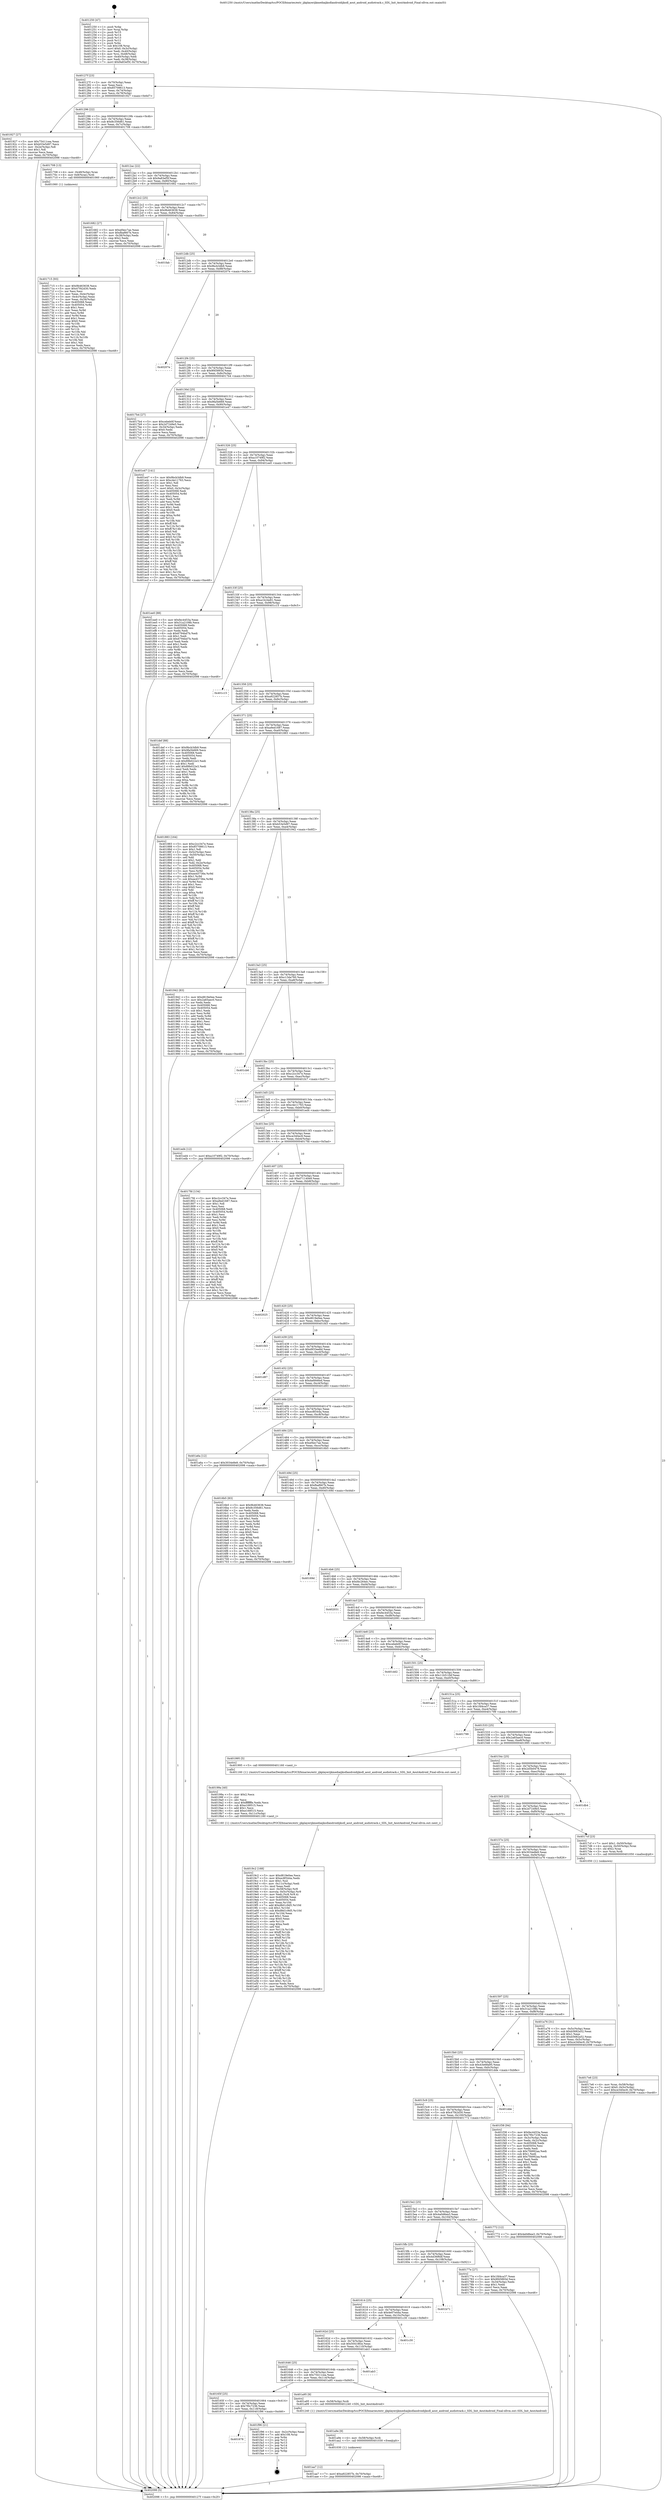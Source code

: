 digraph "0x401250" {
  label = "0x401250 (/mnt/c/Users/mathe/Desktop/tcc/POCII/binaries/extr_ijkplayerijkmediaijksdlandroidijksdl_aout_android_audiotrack.c_SDL_Init_AoutAndroid_Final-ollvm.out::main(0))"
  labelloc = "t"
  node[shape=record]

  Entry [label="",width=0.3,height=0.3,shape=circle,fillcolor=black,style=filled]
  "0x40127f" [label="{
     0x40127f [23]\l
     | [instrs]\l
     &nbsp;&nbsp;0x40127f \<+3\>: mov -0x70(%rbp),%eax\l
     &nbsp;&nbsp;0x401282 \<+2\>: mov %eax,%ecx\l
     &nbsp;&nbsp;0x401284 \<+6\>: sub $0x85708613,%ecx\l
     &nbsp;&nbsp;0x40128a \<+3\>: mov %eax,-0x74(%rbp)\l
     &nbsp;&nbsp;0x40128d \<+3\>: mov %ecx,-0x78(%rbp)\l
     &nbsp;&nbsp;0x401290 \<+6\>: je 0000000000401927 \<main+0x6d7\>\l
  }"]
  "0x401927" [label="{
     0x401927 [27]\l
     | [instrs]\l
     &nbsp;&nbsp;0x401927 \<+5\>: mov $0x75411cea,%eax\l
     &nbsp;&nbsp;0x40192c \<+5\>: mov $0xb53e5d97,%ecx\l
     &nbsp;&nbsp;0x401931 \<+3\>: mov -0x2e(%rbp),%dl\l
     &nbsp;&nbsp;0x401934 \<+3\>: test $0x1,%dl\l
     &nbsp;&nbsp;0x401937 \<+3\>: cmovne %ecx,%eax\l
     &nbsp;&nbsp;0x40193a \<+3\>: mov %eax,-0x70(%rbp)\l
     &nbsp;&nbsp;0x40193d \<+5\>: jmp 0000000000402098 \<main+0xe48\>\l
  }"]
  "0x401296" [label="{
     0x401296 [22]\l
     | [instrs]\l
     &nbsp;&nbsp;0x401296 \<+5\>: jmp 000000000040129b \<main+0x4b\>\l
     &nbsp;&nbsp;0x40129b \<+3\>: mov -0x74(%rbp),%eax\l
     &nbsp;&nbsp;0x40129e \<+5\>: sub $0x8c356d61,%eax\l
     &nbsp;&nbsp;0x4012a3 \<+3\>: mov %eax,-0x7c(%rbp)\l
     &nbsp;&nbsp;0x4012a6 \<+6\>: je 0000000000401708 \<main+0x4b8\>\l
  }"]
  Exit [label="",width=0.3,height=0.3,shape=circle,fillcolor=black,style=filled,peripheries=2]
  "0x401708" [label="{
     0x401708 [13]\l
     | [instrs]\l
     &nbsp;&nbsp;0x401708 \<+4\>: mov -0x48(%rbp),%rax\l
     &nbsp;&nbsp;0x40170c \<+4\>: mov 0x8(%rax),%rdi\l
     &nbsp;&nbsp;0x401710 \<+5\>: call 0000000000401060 \<atoi@plt\>\l
     | [calls]\l
     &nbsp;&nbsp;0x401060 \{1\} (unknown)\l
  }"]
  "0x4012ac" [label="{
     0x4012ac [22]\l
     | [instrs]\l
     &nbsp;&nbsp;0x4012ac \<+5\>: jmp 00000000004012b1 \<main+0x61\>\l
     &nbsp;&nbsp;0x4012b1 \<+3\>: mov -0x74(%rbp),%eax\l
     &nbsp;&nbsp;0x4012b4 \<+5\>: sub $0x9a83ef5f,%eax\l
     &nbsp;&nbsp;0x4012b9 \<+3\>: mov %eax,-0x80(%rbp)\l
     &nbsp;&nbsp;0x4012bc \<+6\>: je 0000000000401682 \<main+0x432\>\l
  }"]
  "0x401678" [label="{
     0x401678\l
  }", style=dashed]
  "0x401682" [label="{
     0x401682 [27]\l
     | [instrs]\l
     &nbsp;&nbsp;0x401682 \<+5\>: mov $0xef4ec7ae,%eax\l
     &nbsp;&nbsp;0x401687 \<+5\>: mov $0xfbaf667b,%ecx\l
     &nbsp;&nbsp;0x40168c \<+3\>: mov -0x38(%rbp),%edx\l
     &nbsp;&nbsp;0x40168f \<+3\>: cmp $0x2,%edx\l
     &nbsp;&nbsp;0x401692 \<+3\>: cmovne %ecx,%eax\l
     &nbsp;&nbsp;0x401695 \<+3\>: mov %eax,-0x70(%rbp)\l
     &nbsp;&nbsp;0x401698 \<+5\>: jmp 0000000000402098 \<main+0xe48\>\l
  }"]
  "0x4012c2" [label="{
     0x4012c2 [25]\l
     | [instrs]\l
     &nbsp;&nbsp;0x4012c2 \<+5\>: jmp 00000000004012c7 \<main+0x77\>\l
     &nbsp;&nbsp;0x4012c7 \<+3\>: mov -0x74(%rbp),%eax\l
     &nbsp;&nbsp;0x4012ca \<+5\>: sub $0x9b463638,%eax\l
     &nbsp;&nbsp;0x4012cf \<+6\>: mov %eax,-0x84(%rbp)\l
     &nbsp;&nbsp;0x4012d5 \<+6\>: je 0000000000401fab \<main+0xd5b\>\l
  }"]
  "0x402098" [label="{
     0x402098 [5]\l
     | [instrs]\l
     &nbsp;&nbsp;0x402098 \<+5\>: jmp 000000000040127f \<main+0x2f\>\l
  }"]
  "0x401250" [label="{
     0x401250 [47]\l
     | [instrs]\l
     &nbsp;&nbsp;0x401250 \<+1\>: push %rbp\l
     &nbsp;&nbsp;0x401251 \<+3\>: mov %rsp,%rbp\l
     &nbsp;&nbsp;0x401254 \<+2\>: push %r15\l
     &nbsp;&nbsp;0x401256 \<+2\>: push %r14\l
     &nbsp;&nbsp;0x401258 \<+2\>: push %r13\l
     &nbsp;&nbsp;0x40125a \<+2\>: push %r12\l
     &nbsp;&nbsp;0x40125c \<+1\>: push %rbx\l
     &nbsp;&nbsp;0x40125d \<+7\>: sub $0x108,%rsp\l
     &nbsp;&nbsp;0x401264 \<+7\>: movl $0x0,-0x3c(%rbp)\l
     &nbsp;&nbsp;0x40126b \<+3\>: mov %edi,-0x40(%rbp)\l
     &nbsp;&nbsp;0x40126e \<+4\>: mov %rsi,-0x48(%rbp)\l
     &nbsp;&nbsp;0x401272 \<+3\>: mov -0x40(%rbp),%edi\l
     &nbsp;&nbsp;0x401275 \<+3\>: mov %edi,-0x38(%rbp)\l
     &nbsp;&nbsp;0x401278 \<+7\>: movl $0x9a83ef5f,-0x70(%rbp)\l
  }"]
  "0x401f96" [label="{
     0x401f96 [21]\l
     | [instrs]\l
     &nbsp;&nbsp;0x401f96 \<+3\>: mov -0x2c(%rbp),%eax\l
     &nbsp;&nbsp;0x401f99 \<+7\>: add $0x108,%rsp\l
     &nbsp;&nbsp;0x401fa0 \<+1\>: pop %rbx\l
     &nbsp;&nbsp;0x401fa1 \<+2\>: pop %r12\l
     &nbsp;&nbsp;0x401fa3 \<+2\>: pop %r13\l
     &nbsp;&nbsp;0x401fa5 \<+2\>: pop %r14\l
     &nbsp;&nbsp;0x401fa7 \<+2\>: pop %r15\l
     &nbsp;&nbsp;0x401fa9 \<+1\>: pop %rbp\l
     &nbsp;&nbsp;0x401faa \<+1\>: ret\l
  }"]
  "0x401fab" [label="{
     0x401fab\l
  }", style=dashed]
  "0x4012db" [label="{
     0x4012db [25]\l
     | [instrs]\l
     &nbsp;&nbsp;0x4012db \<+5\>: jmp 00000000004012e0 \<main+0x90\>\l
     &nbsp;&nbsp;0x4012e0 \<+3\>: mov -0x74(%rbp),%eax\l
     &nbsp;&nbsp;0x4012e3 \<+5\>: sub $0x9bcb3db9,%eax\l
     &nbsp;&nbsp;0x4012e8 \<+6\>: mov %eax,-0x88(%rbp)\l
     &nbsp;&nbsp;0x4012ee \<+6\>: je 000000000040207e \<main+0xe2e\>\l
  }"]
  "0x401aa7" [label="{
     0x401aa7 [12]\l
     | [instrs]\l
     &nbsp;&nbsp;0x401aa7 \<+7\>: movl $0xa922857b,-0x70(%rbp)\l
     &nbsp;&nbsp;0x401aae \<+5\>: jmp 0000000000402098 \<main+0xe48\>\l
  }"]
  "0x40207e" [label="{
     0x40207e\l
  }", style=dashed]
  "0x4012f4" [label="{
     0x4012f4 [25]\l
     | [instrs]\l
     &nbsp;&nbsp;0x4012f4 \<+5\>: jmp 00000000004012f9 \<main+0xa9\>\l
     &nbsp;&nbsp;0x4012f9 \<+3\>: mov -0x74(%rbp),%eax\l
     &nbsp;&nbsp;0x4012fc \<+5\>: sub $0x9f45893d,%eax\l
     &nbsp;&nbsp;0x401301 \<+6\>: mov %eax,-0x8c(%rbp)\l
     &nbsp;&nbsp;0x401307 \<+6\>: je 00000000004017b4 \<main+0x564\>\l
  }"]
  "0x401a9e" [label="{
     0x401a9e [9]\l
     | [instrs]\l
     &nbsp;&nbsp;0x401a9e \<+4\>: mov -0x58(%rbp),%rdi\l
     &nbsp;&nbsp;0x401aa2 \<+5\>: call 0000000000401030 \<free@plt\>\l
     | [calls]\l
     &nbsp;&nbsp;0x401030 \{1\} (unknown)\l
  }"]
  "0x4017b4" [label="{
     0x4017b4 [27]\l
     | [instrs]\l
     &nbsp;&nbsp;0x4017b4 \<+5\>: mov $0xcebeb0f,%eax\l
     &nbsp;&nbsp;0x4017b9 \<+5\>: mov $0x2d7249e5,%ecx\l
     &nbsp;&nbsp;0x4017be \<+3\>: mov -0x34(%rbp),%edx\l
     &nbsp;&nbsp;0x4017c1 \<+3\>: cmp $0x0,%edx\l
     &nbsp;&nbsp;0x4017c4 \<+3\>: cmove %ecx,%eax\l
     &nbsp;&nbsp;0x4017c7 \<+3\>: mov %eax,-0x70(%rbp)\l
     &nbsp;&nbsp;0x4017ca \<+5\>: jmp 0000000000402098 \<main+0xe48\>\l
  }"]
  "0x40130d" [label="{
     0x40130d [25]\l
     | [instrs]\l
     &nbsp;&nbsp;0x40130d \<+5\>: jmp 0000000000401312 \<main+0xc2\>\l
     &nbsp;&nbsp;0x401312 \<+3\>: mov -0x74(%rbp),%eax\l
     &nbsp;&nbsp;0x401315 \<+5\>: sub $0x9fa5b669,%eax\l
     &nbsp;&nbsp;0x40131a \<+6\>: mov %eax,-0x90(%rbp)\l
     &nbsp;&nbsp;0x401320 \<+6\>: je 0000000000401e47 \<main+0xbf7\>\l
  }"]
  "0x40165f" [label="{
     0x40165f [25]\l
     | [instrs]\l
     &nbsp;&nbsp;0x40165f \<+5\>: jmp 0000000000401664 \<main+0x414\>\l
     &nbsp;&nbsp;0x401664 \<+3\>: mov -0x74(%rbp),%eax\l
     &nbsp;&nbsp;0x401667 \<+5\>: sub $0x7f0c7236,%eax\l
     &nbsp;&nbsp;0x40166c \<+6\>: mov %eax,-0x118(%rbp)\l
     &nbsp;&nbsp;0x401672 \<+6\>: je 0000000000401f96 \<main+0xd46\>\l
  }"]
  "0x401e47" [label="{
     0x401e47 [141]\l
     | [instrs]\l
     &nbsp;&nbsp;0x401e47 \<+5\>: mov $0x9bcb3db9,%eax\l
     &nbsp;&nbsp;0x401e4c \<+5\>: mov $0xc4e11763,%ecx\l
     &nbsp;&nbsp;0x401e51 \<+2\>: mov $0x1,%dl\l
     &nbsp;&nbsp;0x401e53 \<+2\>: xor %esi,%esi\l
     &nbsp;&nbsp;0x401e55 \<+7\>: movl $0x0,-0x3c(%rbp)\l
     &nbsp;&nbsp;0x401e5c \<+7\>: mov 0x405068,%edi\l
     &nbsp;&nbsp;0x401e63 \<+8\>: mov 0x405054,%r8d\l
     &nbsp;&nbsp;0x401e6b \<+3\>: sub $0x1,%esi\l
     &nbsp;&nbsp;0x401e6e \<+3\>: mov %edi,%r9d\l
     &nbsp;&nbsp;0x401e71 \<+3\>: add %esi,%r9d\l
     &nbsp;&nbsp;0x401e74 \<+4\>: imul %r9d,%edi\l
     &nbsp;&nbsp;0x401e78 \<+3\>: and $0x1,%edi\l
     &nbsp;&nbsp;0x401e7b \<+3\>: cmp $0x0,%edi\l
     &nbsp;&nbsp;0x401e7e \<+4\>: sete %r10b\l
     &nbsp;&nbsp;0x401e82 \<+4\>: cmp $0xa,%r8d\l
     &nbsp;&nbsp;0x401e86 \<+4\>: setl %r11b\l
     &nbsp;&nbsp;0x401e8a \<+3\>: mov %r10b,%bl\l
     &nbsp;&nbsp;0x401e8d \<+3\>: xor $0xff,%bl\l
     &nbsp;&nbsp;0x401e90 \<+3\>: mov %r11b,%r14b\l
     &nbsp;&nbsp;0x401e93 \<+4\>: xor $0xff,%r14b\l
     &nbsp;&nbsp;0x401e97 \<+3\>: xor $0x0,%dl\l
     &nbsp;&nbsp;0x401e9a \<+3\>: mov %bl,%r15b\l
     &nbsp;&nbsp;0x401e9d \<+4\>: and $0x0,%r15b\l
     &nbsp;&nbsp;0x401ea1 \<+3\>: and %dl,%r10b\l
     &nbsp;&nbsp;0x401ea4 \<+3\>: mov %r14b,%r12b\l
     &nbsp;&nbsp;0x401ea7 \<+4\>: and $0x0,%r12b\l
     &nbsp;&nbsp;0x401eab \<+3\>: and %dl,%r11b\l
     &nbsp;&nbsp;0x401eae \<+3\>: or %r10b,%r15b\l
     &nbsp;&nbsp;0x401eb1 \<+3\>: or %r11b,%r12b\l
     &nbsp;&nbsp;0x401eb4 \<+3\>: xor %r12b,%r15b\l
     &nbsp;&nbsp;0x401eb7 \<+3\>: or %r14b,%bl\l
     &nbsp;&nbsp;0x401eba \<+3\>: xor $0xff,%bl\l
     &nbsp;&nbsp;0x401ebd \<+3\>: or $0x0,%dl\l
     &nbsp;&nbsp;0x401ec0 \<+2\>: and %dl,%bl\l
     &nbsp;&nbsp;0x401ec2 \<+3\>: or %bl,%r15b\l
     &nbsp;&nbsp;0x401ec5 \<+4\>: test $0x1,%r15b\l
     &nbsp;&nbsp;0x401ec9 \<+3\>: cmovne %ecx,%eax\l
     &nbsp;&nbsp;0x401ecc \<+3\>: mov %eax,-0x70(%rbp)\l
     &nbsp;&nbsp;0x401ecf \<+5\>: jmp 0000000000402098 \<main+0xe48\>\l
  }"]
  "0x401326" [label="{
     0x401326 [25]\l
     | [instrs]\l
     &nbsp;&nbsp;0x401326 \<+5\>: jmp 000000000040132b \<main+0xdb\>\l
     &nbsp;&nbsp;0x40132b \<+3\>: mov -0x74(%rbp),%eax\l
     &nbsp;&nbsp;0x40132e \<+5\>: sub $0xa10749f2,%eax\l
     &nbsp;&nbsp;0x401333 \<+6\>: mov %eax,-0x94(%rbp)\l
     &nbsp;&nbsp;0x401339 \<+6\>: je 0000000000401ee0 \<main+0xc90\>\l
  }"]
  "0x401a95" [label="{
     0x401a95 [9]\l
     | [instrs]\l
     &nbsp;&nbsp;0x401a95 \<+4\>: mov -0x58(%rbp),%rdi\l
     &nbsp;&nbsp;0x401a99 \<+5\>: call 0000000000401240 \<SDL_Init_AoutAndroid\>\l
     | [calls]\l
     &nbsp;&nbsp;0x401240 \{1\} (/mnt/c/Users/mathe/Desktop/tcc/POCII/binaries/extr_ijkplayerijkmediaijksdlandroidijksdl_aout_android_audiotrack.c_SDL_Init_AoutAndroid_Final-ollvm.out::SDL_Init_AoutAndroid)\l
  }"]
  "0x401ee0" [label="{
     0x401ee0 [88]\l
     | [instrs]\l
     &nbsp;&nbsp;0x401ee0 \<+5\>: mov $0xfec4453a,%eax\l
     &nbsp;&nbsp;0x401ee5 \<+5\>: mov $0x31a2108b,%ecx\l
     &nbsp;&nbsp;0x401eea \<+7\>: mov 0x405068,%edx\l
     &nbsp;&nbsp;0x401ef1 \<+7\>: mov 0x405054,%esi\l
     &nbsp;&nbsp;0x401ef8 \<+2\>: mov %edx,%edi\l
     &nbsp;&nbsp;0x401efa \<+6\>: sub $0x6794bd7b,%edi\l
     &nbsp;&nbsp;0x401f00 \<+3\>: sub $0x1,%edi\l
     &nbsp;&nbsp;0x401f03 \<+6\>: add $0x6794bd7b,%edi\l
     &nbsp;&nbsp;0x401f09 \<+3\>: imul %edi,%edx\l
     &nbsp;&nbsp;0x401f0c \<+3\>: and $0x1,%edx\l
     &nbsp;&nbsp;0x401f0f \<+3\>: cmp $0x0,%edx\l
     &nbsp;&nbsp;0x401f12 \<+4\>: sete %r8b\l
     &nbsp;&nbsp;0x401f16 \<+3\>: cmp $0xa,%esi\l
     &nbsp;&nbsp;0x401f19 \<+4\>: setl %r9b\l
     &nbsp;&nbsp;0x401f1d \<+3\>: mov %r8b,%r10b\l
     &nbsp;&nbsp;0x401f20 \<+3\>: and %r9b,%r10b\l
     &nbsp;&nbsp;0x401f23 \<+3\>: xor %r9b,%r8b\l
     &nbsp;&nbsp;0x401f26 \<+3\>: or %r8b,%r10b\l
     &nbsp;&nbsp;0x401f29 \<+4\>: test $0x1,%r10b\l
     &nbsp;&nbsp;0x401f2d \<+3\>: cmovne %ecx,%eax\l
     &nbsp;&nbsp;0x401f30 \<+3\>: mov %eax,-0x70(%rbp)\l
     &nbsp;&nbsp;0x401f33 \<+5\>: jmp 0000000000402098 \<main+0xe48\>\l
  }"]
  "0x40133f" [label="{
     0x40133f [25]\l
     | [instrs]\l
     &nbsp;&nbsp;0x40133f \<+5\>: jmp 0000000000401344 \<main+0xf4\>\l
     &nbsp;&nbsp;0x401344 \<+3\>: mov -0x74(%rbp),%eax\l
     &nbsp;&nbsp;0x401347 \<+5\>: sub $0xa1b24e81,%eax\l
     &nbsp;&nbsp;0x40134c \<+6\>: mov %eax,-0x98(%rbp)\l
     &nbsp;&nbsp;0x401352 \<+6\>: je 0000000000401c15 \<main+0x9c5\>\l
  }"]
  "0x401646" [label="{
     0x401646 [25]\l
     | [instrs]\l
     &nbsp;&nbsp;0x401646 \<+5\>: jmp 000000000040164b \<main+0x3fb\>\l
     &nbsp;&nbsp;0x40164b \<+3\>: mov -0x74(%rbp),%eax\l
     &nbsp;&nbsp;0x40164e \<+5\>: sub $0x75411cea,%eax\l
     &nbsp;&nbsp;0x401653 \<+6\>: mov %eax,-0x114(%rbp)\l
     &nbsp;&nbsp;0x401659 \<+6\>: je 0000000000401a95 \<main+0x845\>\l
  }"]
  "0x401c15" [label="{
     0x401c15\l
  }", style=dashed]
  "0x401358" [label="{
     0x401358 [25]\l
     | [instrs]\l
     &nbsp;&nbsp;0x401358 \<+5\>: jmp 000000000040135d \<main+0x10d\>\l
     &nbsp;&nbsp;0x40135d \<+3\>: mov -0x74(%rbp),%eax\l
     &nbsp;&nbsp;0x401360 \<+5\>: sub $0xa922857b,%eax\l
     &nbsp;&nbsp;0x401365 \<+6\>: mov %eax,-0x9c(%rbp)\l
     &nbsp;&nbsp;0x40136b \<+6\>: je 0000000000401def \<main+0xb9f\>\l
  }"]
  "0x401ab3" [label="{
     0x401ab3\l
  }", style=dashed]
  "0x401def" [label="{
     0x401def [88]\l
     | [instrs]\l
     &nbsp;&nbsp;0x401def \<+5\>: mov $0x9bcb3db9,%eax\l
     &nbsp;&nbsp;0x401df4 \<+5\>: mov $0x9fa5b669,%ecx\l
     &nbsp;&nbsp;0x401df9 \<+7\>: mov 0x405068,%edx\l
     &nbsp;&nbsp;0x401e00 \<+7\>: mov 0x405054,%esi\l
     &nbsp;&nbsp;0x401e07 \<+2\>: mov %edx,%edi\l
     &nbsp;&nbsp;0x401e09 \<+6\>: sub $0x89b022e3,%edi\l
     &nbsp;&nbsp;0x401e0f \<+3\>: sub $0x1,%edi\l
     &nbsp;&nbsp;0x401e12 \<+6\>: add $0x89b022e3,%edi\l
     &nbsp;&nbsp;0x401e18 \<+3\>: imul %edi,%edx\l
     &nbsp;&nbsp;0x401e1b \<+3\>: and $0x1,%edx\l
     &nbsp;&nbsp;0x401e1e \<+3\>: cmp $0x0,%edx\l
     &nbsp;&nbsp;0x401e21 \<+4\>: sete %r8b\l
     &nbsp;&nbsp;0x401e25 \<+3\>: cmp $0xa,%esi\l
     &nbsp;&nbsp;0x401e28 \<+4\>: setl %r9b\l
     &nbsp;&nbsp;0x401e2c \<+3\>: mov %r8b,%r10b\l
     &nbsp;&nbsp;0x401e2f \<+3\>: and %r9b,%r10b\l
     &nbsp;&nbsp;0x401e32 \<+3\>: xor %r9b,%r8b\l
     &nbsp;&nbsp;0x401e35 \<+3\>: or %r8b,%r10b\l
     &nbsp;&nbsp;0x401e38 \<+4\>: test $0x1,%r10b\l
     &nbsp;&nbsp;0x401e3c \<+3\>: cmovne %ecx,%eax\l
     &nbsp;&nbsp;0x401e3f \<+3\>: mov %eax,-0x70(%rbp)\l
     &nbsp;&nbsp;0x401e42 \<+5\>: jmp 0000000000402098 \<main+0xe48\>\l
  }"]
  "0x401371" [label="{
     0x401371 [25]\l
     | [instrs]\l
     &nbsp;&nbsp;0x401371 \<+5\>: jmp 0000000000401376 \<main+0x126\>\l
     &nbsp;&nbsp;0x401376 \<+3\>: mov -0x74(%rbp),%eax\l
     &nbsp;&nbsp;0x401379 \<+5\>: sub $0xa9ed1687,%eax\l
     &nbsp;&nbsp;0x40137e \<+6\>: mov %eax,-0xa0(%rbp)\l
     &nbsp;&nbsp;0x401384 \<+6\>: je 0000000000401883 \<main+0x633\>\l
  }"]
  "0x40162d" [label="{
     0x40162d [25]\l
     | [instrs]\l
     &nbsp;&nbsp;0x40162d \<+5\>: jmp 0000000000401632 \<main+0x3e2\>\l
     &nbsp;&nbsp;0x401632 \<+3\>: mov -0x74(%rbp),%eax\l
     &nbsp;&nbsp;0x401635 \<+5\>: sub $0x50418fce,%eax\l
     &nbsp;&nbsp;0x40163a \<+6\>: mov %eax,-0x110(%rbp)\l
     &nbsp;&nbsp;0x401640 \<+6\>: je 0000000000401ab3 \<main+0x863\>\l
  }"]
  "0x401883" [label="{
     0x401883 [164]\l
     | [instrs]\l
     &nbsp;&nbsp;0x401883 \<+5\>: mov $0xc2cc347e,%eax\l
     &nbsp;&nbsp;0x401888 \<+5\>: mov $0x85708613,%ecx\l
     &nbsp;&nbsp;0x40188d \<+2\>: mov $0x1,%dl\l
     &nbsp;&nbsp;0x40188f \<+3\>: mov -0x5c(%rbp),%esi\l
     &nbsp;&nbsp;0x401892 \<+3\>: cmp -0x50(%rbp),%esi\l
     &nbsp;&nbsp;0x401895 \<+4\>: setl %dil\l
     &nbsp;&nbsp;0x401899 \<+4\>: and $0x1,%dil\l
     &nbsp;&nbsp;0x40189d \<+4\>: mov %dil,-0x2e(%rbp)\l
     &nbsp;&nbsp;0x4018a1 \<+7\>: mov 0x405068,%esi\l
     &nbsp;&nbsp;0x4018a8 \<+8\>: mov 0x405054,%r8d\l
     &nbsp;&nbsp;0x4018b0 \<+3\>: mov %esi,%r9d\l
     &nbsp;&nbsp;0x4018b3 \<+7\>: add $0xee45736e,%r9d\l
     &nbsp;&nbsp;0x4018ba \<+4\>: sub $0x1,%r9d\l
     &nbsp;&nbsp;0x4018be \<+7\>: sub $0xee45736e,%r9d\l
     &nbsp;&nbsp;0x4018c5 \<+4\>: imul %r9d,%esi\l
     &nbsp;&nbsp;0x4018c9 \<+3\>: and $0x1,%esi\l
     &nbsp;&nbsp;0x4018cc \<+3\>: cmp $0x0,%esi\l
     &nbsp;&nbsp;0x4018cf \<+4\>: sete %dil\l
     &nbsp;&nbsp;0x4018d3 \<+4\>: cmp $0xa,%r8d\l
     &nbsp;&nbsp;0x4018d7 \<+4\>: setl %r10b\l
     &nbsp;&nbsp;0x4018db \<+3\>: mov %dil,%r11b\l
     &nbsp;&nbsp;0x4018de \<+4\>: xor $0xff,%r11b\l
     &nbsp;&nbsp;0x4018e2 \<+3\>: mov %r10b,%bl\l
     &nbsp;&nbsp;0x4018e5 \<+3\>: xor $0xff,%bl\l
     &nbsp;&nbsp;0x4018e8 \<+3\>: xor $0x1,%dl\l
     &nbsp;&nbsp;0x4018eb \<+3\>: mov %r11b,%r14b\l
     &nbsp;&nbsp;0x4018ee \<+4\>: and $0xff,%r14b\l
     &nbsp;&nbsp;0x4018f2 \<+3\>: and %dl,%dil\l
     &nbsp;&nbsp;0x4018f5 \<+3\>: mov %bl,%r15b\l
     &nbsp;&nbsp;0x4018f8 \<+4\>: and $0xff,%r15b\l
     &nbsp;&nbsp;0x4018fc \<+3\>: and %dl,%r10b\l
     &nbsp;&nbsp;0x4018ff \<+3\>: or %dil,%r14b\l
     &nbsp;&nbsp;0x401902 \<+3\>: or %r10b,%r15b\l
     &nbsp;&nbsp;0x401905 \<+3\>: xor %r15b,%r14b\l
     &nbsp;&nbsp;0x401908 \<+3\>: or %bl,%r11b\l
     &nbsp;&nbsp;0x40190b \<+4\>: xor $0xff,%r11b\l
     &nbsp;&nbsp;0x40190f \<+3\>: or $0x1,%dl\l
     &nbsp;&nbsp;0x401912 \<+3\>: and %dl,%r11b\l
     &nbsp;&nbsp;0x401915 \<+3\>: or %r11b,%r14b\l
     &nbsp;&nbsp;0x401918 \<+4\>: test $0x1,%r14b\l
     &nbsp;&nbsp;0x40191c \<+3\>: cmovne %ecx,%eax\l
     &nbsp;&nbsp;0x40191f \<+3\>: mov %eax,-0x70(%rbp)\l
     &nbsp;&nbsp;0x401922 \<+5\>: jmp 0000000000402098 \<main+0xe48\>\l
  }"]
  "0x40138a" [label="{
     0x40138a [25]\l
     | [instrs]\l
     &nbsp;&nbsp;0x40138a \<+5\>: jmp 000000000040138f \<main+0x13f\>\l
     &nbsp;&nbsp;0x40138f \<+3\>: mov -0x74(%rbp),%eax\l
     &nbsp;&nbsp;0x401392 \<+5\>: sub $0xb53e5d97,%eax\l
     &nbsp;&nbsp;0x401397 \<+6\>: mov %eax,-0xa4(%rbp)\l
     &nbsp;&nbsp;0x40139d \<+6\>: je 0000000000401942 \<main+0x6f2\>\l
  }"]
  "0x401c30" [label="{
     0x401c30\l
  }", style=dashed]
  "0x401942" [label="{
     0x401942 [83]\l
     | [instrs]\l
     &nbsp;&nbsp;0x401942 \<+5\>: mov $0xd819e0ee,%eax\l
     &nbsp;&nbsp;0x401947 \<+5\>: mov $0x2a65aec0,%ecx\l
     &nbsp;&nbsp;0x40194c \<+2\>: xor %edx,%edx\l
     &nbsp;&nbsp;0x40194e \<+7\>: mov 0x405068,%esi\l
     &nbsp;&nbsp;0x401955 \<+7\>: mov 0x405054,%edi\l
     &nbsp;&nbsp;0x40195c \<+3\>: sub $0x1,%edx\l
     &nbsp;&nbsp;0x40195f \<+3\>: mov %esi,%r8d\l
     &nbsp;&nbsp;0x401962 \<+3\>: add %edx,%r8d\l
     &nbsp;&nbsp;0x401965 \<+4\>: imul %r8d,%esi\l
     &nbsp;&nbsp;0x401969 \<+3\>: and $0x1,%esi\l
     &nbsp;&nbsp;0x40196c \<+3\>: cmp $0x0,%esi\l
     &nbsp;&nbsp;0x40196f \<+4\>: sete %r9b\l
     &nbsp;&nbsp;0x401973 \<+3\>: cmp $0xa,%edi\l
     &nbsp;&nbsp;0x401976 \<+4\>: setl %r10b\l
     &nbsp;&nbsp;0x40197a \<+3\>: mov %r9b,%r11b\l
     &nbsp;&nbsp;0x40197d \<+3\>: and %r10b,%r11b\l
     &nbsp;&nbsp;0x401980 \<+3\>: xor %r10b,%r9b\l
     &nbsp;&nbsp;0x401983 \<+3\>: or %r9b,%r11b\l
     &nbsp;&nbsp;0x401986 \<+4\>: test $0x1,%r11b\l
     &nbsp;&nbsp;0x40198a \<+3\>: cmovne %ecx,%eax\l
     &nbsp;&nbsp;0x40198d \<+3\>: mov %eax,-0x70(%rbp)\l
     &nbsp;&nbsp;0x401990 \<+5\>: jmp 0000000000402098 \<main+0xe48\>\l
  }"]
  "0x4013a3" [label="{
     0x4013a3 [25]\l
     | [instrs]\l
     &nbsp;&nbsp;0x4013a3 \<+5\>: jmp 00000000004013a8 \<main+0x158\>\l
     &nbsp;&nbsp;0x4013a8 \<+3\>: mov -0x74(%rbp),%eax\l
     &nbsp;&nbsp;0x4013ab \<+5\>: sub $0xc13da760,%eax\l
     &nbsp;&nbsp;0x4013b0 \<+6\>: mov %eax,-0xa8(%rbp)\l
     &nbsp;&nbsp;0x4013b6 \<+6\>: je 0000000000401cb6 \<main+0xa66\>\l
  }"]
  "0x401614" [label="{
     0x401614 [25]\l
     | [instrs]\l
     &nbsp;&nbsp;0x401614 \<+5\>: jmp 0000000000401619 \<main+0x3c9\>\l
     &nbsp;&nbsp;0x401619 \<+3\>: mov -0x74(%rbp),%eax\l
     &nbsp;&nbsp;0x40161c \<+5\>: sub $0x4e07e44a,%eax\l
     &nbsp;&nbsp;0x401621 \<+6\>: mov %eax,-0x10c(%rbp)\l
     &nbsp;&nbsp;0x401627 \<+6\>: je 0000000000401c30 \<main+0x9e0\>\l
  }"]
  "0x401cb6" [label="{
     0x401cb6\l
  }", style=dashed]
  "0x4013bc" [label="{
     0x4013bc [25]\l
     | [instrs]\l
     &nbsp;&nbsp;0x4013bc \<+5\>: jmp 00000000004013c1 \<main+0x171\>\l
     &nbsp;&nbsp;0x4013c1 \<+3\>: mov -0x74(%rbp),%eax\l
     &nbsp;&nbsp;0x4013c4 \<+5\>: sub $0xc2cc347e,%eax\l
     &nbsp;&nbsp;0x4013c9 \<+6\>: mov %eax,-0xac(%rbp)\l
     &nbsp;&nbsp;0x4013cf \<+6\>: je 0000000000401fc7 \<main+0xd77\>\l
  }"]
  "0x401b71" [label="{
     0x401b71\l
  }", style=dashed]
  "0x401fc7" [label="{
     0x401fc7\l
  }", style=dashed]
  "0x4013d5" [label="{
     0x4013d5 [25]\l
     | [instrs]\l
     &nbsp;&nbsp;0x4013d5 \<+5\>: jmp 00000000004013da \<main+0x18a\>\l
     &nbsp;&nbsp;0x4013da \<+3\>: mov -0x74(%rbp),%eax\l
     &nbsp;&nbsp;0x4013dd \<+5\>: sub $0xc4e11763,%eax\l
     &nbsp;&nbsp;0x4013e2 \<+6\>: mov %eax,-0xb0(%rbp)\l
     &nbsp;&nbsp;0x4013e8 \<+6\>: je 0000000000401ed4 \<main+0xc84\>\l
  }"]
  "0x4019c2" [label="{
     0x4019c2 [168]\l
     | [instrs]\l
     &nbsp;&nbsp;0x4019c2 \<+5\>: mov $0xd819e0ee,%ecx\l
     &nbsp;&nbsp;0x4019c7 \<+5\>: mov $0xec8f344a,%edx\l
     &nbsp;&nbsp;0x4019cc \<+3\>: mov $0x1,%sil\l
     &nbsp;&nbsp;0x4019cf \<+6\>: mov -0x11c(%rbp),%edi\l
     &nbsp;&nbsp;0x4019d5 \<+3\>: imul %eax,%edi\l
     &nbsp;&nbsp;0x4019d8 \<+4\>: mov -0x58(%rbp),%r8\l
     &nbsp;&nbsp;0x4019dc \<+4\>: movslq -0x5c(%rbp),%r9\l
     &nbsp;&nbsp;0x4019e0 \<+4\>: mov %edi,(%r8,%r9,4)\l
     &nbsp;&nbsp;0x4019e4 \<+7\>: mov 0x405068,%eax\l
     &nbsp;&nbsp;0x4019eb \<+7\>: mov 0x405054,%edi\l
     &nbsp;&nbsp;0x4019f2 \<+3\>: mov %eax,%r10d\l
     &nbsp;&nbsp;0x4019f5 \<+7\>: add $0xd8d1c9d5,%r10d\l
     &nbsp;&nbsp;0x4019fc \<+4\>: sub $0x1,%r10d\l
     &nbsp;&nbsp;0x401a00 \<+7\>: sub $0xd8d1c9d5,%r10d\l
     &nbsp;&nbsp;0x401a07 \<+4\>: imul %r10d,%eax\l
     &nbsp;&nbsp;0x401a0b \<+3\>: and $0x1,%eax\l
     &nbsp;&nbsp;0x401a0e \<+3\>: cmp $0x0,%eax\l
     &nbsp;&nbsp;0x401a11 \<+4\>: sete %r11b\l
     &nbsp;&nbsp;0x401a15 \<+3\>: cmp $0xa,%edi\l
     &nbsp;&nbsp;0x401a18 \<+3\>: setl %bl\l
     &nbsp;&nbsp;0x401a1b \<+3\>: mov %r11b,%r14b\l
     &nbsp;&nbsp;0x401a1e \<+4\>: xor $0xff,%r14b\l
     &nbsp;&nbsp;0x401a22 \<+3\>: mov %bl,%r15b\l
     &nbsp;&nbsp;0x401a25 \<+4\>: xor $0xff,%r15b\l
     &nbsp;&nbsp;0x401a29 \<+4\>: xor $0x1,%sil\l
     &nbsp;&nbsp;0x401a2d \<+3\>: mov %r14b,%r12b\l
     &nbsp;&nbsp;0x401a30 \<+4\>: and $0xff,%r12b\l
     &nbsp;&nbsp;0x401a34 \<+3\>: and %sil,%r11b\l
     &nbsp;&nbsp;0x401a37 \<+3\>: mov %r15b,%r13b\l
     &nbsp;&nbsp;0x401a3a \<+4\>: and $0xff,%r13b\l
     &nbsp;&nbsp;0x401a3e \<+3\>: and %sil,%bl\l
     &nbsp;&nbsp;0x401a41 \<+3\>: or %r11b,%r12b\l
     &nbsp;&nbsp;0x401a44 \<+3\>: or %bl,%r13b\l
     &nbsp;&nbsp;0x401a47 \<+3\>: xor %r13b,%r12b\l
     &nbsp;&nbsp;0x401a4a \<+3\>: or %r15b,%r14b\l
     &nbsp;&nbsp;0x401a4d \<+4\>: xor $0xff,%r14b\l
     &nbsp;&nbsp;0x401a51 \<+4\>: or $0x1,%sil\l
     &nbsp;&nbsp;0x401a55 \<+3\>: and %sil,%r14b\l
     &nbsp;&nbsp;0x401a58 \<+3\>: or %r14b,%r12b\l
     &nbsp;&nbsp;0x401a5b \<+4\>: test $0x1,%r12b\l
     &nbsp;&nbsp;0x401a5f \<+3\>: cmovne %edx,%ecx\l
     &nbsp;&nbsp;0x401a62 \<+3\>: mov %ecx,-0x70(%rbp)\l
     &nbsp;&nbsp;0x401a65 \<+5\>: jmp 0000000000402098 \<main+0xe48\>\l
  }"]
  "0x401ed4" [label="{
     0x401ed4 [12]\l
     | [instrs]\l
     &nbsp;&nbsp;0x401ed4 \<+7\>: movl $0xa10749f2,-0x70(%rbp)\l
     &nbsp;&nbsp;0x401edb \<+5\>: jmp 0000000000402098 \<main+0xe48\>\l
  }"]
  "0x4013ee" [label="{
     0x4013ee [25]\l
     | [instrs]\l
     &nbsp;&nbsp;0x4013ee \<+5\>: jmp 00000000004013f3 \<main+0x1a3\>\l
     &nbsp;&nbsp;0x4013f3 \<+3\>: mov -0x74(%rbp),%eax\l
     &nbsp;&nbsp;0x4013f6 \<+5\>: sub $0xce340ec9,%eax\l
     &nbsp;&nbsp;0x4013fb \<+6\>: mov %eax,-0xb4(%rbp)\l
     &nbsp;&nbsp;0x401401 \<+6\>: je 00000000004017fd \<main+0x5ad\>\l
  }"]
  "0x40199a" [label="{
     0x40199a [40]\l
     | [instrs]\l
     &nbsp;&nbsp;0x40199a \<+5\>: mov $0x2,%ecx\l
     &nbsp;&nbsp;0x40199f \<+1\>: cltd\l
     &nbsp;&nbsp;0x4019a0 \<+2\>: idiv %ecx\l
     &nbsp;&nbsp;0x4019a2 \<+6\>: imul $0xfffffffe,%edx,%ecx\l
     &nbsp;&nbsp;0x4019a8 \<+6\>: sub $0xe168515,%ecx\l
     &nbsp;&nbsp;0x4019ae \<+3\>: add $0x1,%ecx\l
     &nbsp;&nbsp;0x4019b1 \<+6\>: add $0xe168515,%ecx\l
     &nbsp;&nbsp;0x4019b7 \<+6\>: mov %ecx,-0x11c(%rbp)\l
     &nbsp;&nbsp;0x4019bd \<+5\>: call 0000000000401160 \<next_i\>\l
     | [calls]\l
     &nbsp;&nbsp;0x401160 \{1\} (/mnt/c/Users/mathe/Desktop/tcc/POCII/binaries/extr_ijkplayerijkmediaijksdlandroidijksdl_aout_android_audiotrack.c_SDL_Init_AoutAndroid_Final-ollvm.out::next_i)\l
  }"]
  "0x4017fd" [label="{
     0x4017fd [134]\l
     | [instrs]\l
     &nbsp;&nbsp;0x4017fd \<+5\>: mov $0xc2cc347e,%eax\l
     &nbsp;&nbsp;0x401802 \<+5\>: mov $0xa9ed1687,%ecx\l
     &nbsp;&nbsp;0x401807 \<+2\>: mov $0x1,%dl\l
     &nbsp;&nbsp;0x401809 \<+2\>: xor %esi,%esi\l
     &nbsp;&nbsp;0x40180b \<+7\>: mov 0x405068,%edi\l
     &nbsp;&nbsp;0x401812 \<+8\>: mov 0x405054,%r8d\l
     &nbsp;&nbsp;0x40181a \<+3\>: sub $0x1,%esi\l
     &nbsp;&nbsp;0x40181d \<+3\>: mov %edi,%r9d\l
     &nbsp;&nbsp;0x401820 \<+3\>: add %esi,%r9d\l
     &nbsp;&nbsp;0x401823 \<+4\>: imul %r9d,%edi\l
     &nbsp;&nbsp;0x401827 \<+3\>: and $0x1,%edi\l
     &nbsp;&nbsp;0x40182a \<+3\>: cmp $0x0,%edi\l
     &nbsp;&nbsp;0x40182d \<+4\>: sete %r10b\l
     &nbsp;&nbsp;0x401831 \<+4\>: cmp $0xa,%r8d\l
     &nbsp;&nbsp;0x401835 \<+4\>: setl %r11b\l
     &nbsp;&nbsp;0x401839 \<+3\>: mov %r10b,%bl\l
     &nbsp;&nbsp;0x40183c \<+3\>: xor $0xff,%bl\l
     &nbsp;&nbsp;0x40183f \<+3\>: mov %r11b,%r14b\l
     &nbsp;&nbsp;0x401842 \<+4\>: xor $0xff,%r14b\l
     &nbsp;&nbsp;0x401846 \<+3\>: xor $0x0,%dl\l
     &nbsp;&nbsp;0x401849 \<+3\>: mov %bl,%r15b\l
     &nbsp;&nbsp;0x40184c \<+4\>: and $0x0,%r15b\l
     &nbsp;&nbsp;0x401850 \<+3\>: and %dl,%r10b\l
     &nbsp;&nbsp;0x401853 \<+3\>: mov %r14b,%r12b\l
     &nbsp;&nbsp;0x401856 \<+4\>: and $0x0,%r12b\l
     &nbsp;&nbsp;0x40185a \<+3\>: and %dl,%r11b\l
     &nbsp;&nbsp;0x40185d \<+3\>: or %r10b,%r15b\l
     &nbsp;&nbsp;0x401860 \<+3\>: or %r11b,%r12b\l
     &nbsp;&nbsp;0x401863 \<+3\>: xor %r12b,%r15b\l
     &nbsp;&nbsp;0x401866 \<+3\>: or %r14b,%bl\l
     &nbsp;&nbsp;0x401869 \<+3\>: xor $0xff,%bl\l
     &nbsp;&nbsp;0x40186c \<+3\>: or $0x0,%dl\l
     &nbsp;&nbsp;0x40186f \<+2\>: and %dl,%bl\l
     &nbsp;&nbsp;0x401871 \<+3\>: or %bl,%r15b\l
     &nbsp;&nbsp;0x401874 \<+4\>: test $0x1,%r15b\l
     &nbsp;&nbsp;0x401878 \<+3\>: cmovne %ecx,%eax\l
     &nbsp;&nbsp;0x40187b \<+3\>: mov %eax,-0x70(%rbp)\l
     &nbsp;&nbsp;0x40187e \<+5\>: jmp 0000000000402098 \<main+0xe48\>\l
  }"]
  "0x401407" [label="{
     0x401407 [25]\l
     | [instrs]\l
     &nbsp;&nbsp;0x401407 \<+5\>: jmp 000000000040140c \<main+0x1bc\>\l
     &nbsp;&nbsp;0x40140c \<+3\>: mov -0x74(%rbp),%eax\l
     &nbsp;&nbsp;0x40140f \<+5\>: sub $0xd71140e9,%eax\l
     &nbsp;&nbsp;0x401414 \<+6\>: mov %eax,-0xb8(%rbp)\l
     &nbsp;&nbsp;0x40141a \<+6\>: je 0000000000402025 \<main+0xdd5\>\l
  }"]
  "0x4017e6" [label="{
     0x4017e6 [23]\l
     | [instrs]\l
     &nbsp;&nbsp;0x4017e6 \<+4\>: mov %rax,-0x58(%rbp)\l
     &nbsp;&nbsp;0x4017ea \<+7\>: movl $0x0,-0x5c(%rbp)\l
     &nbsp;&nbsp;0x4017f1 \<+7\>: movl $0xce340ec9,-0x70(%rbp)\l
     &nbsp;&nbsp;0x4017f8 \<+5\>: jmp 0000000000402098 \<main+0xe48\>\l
  }"]
  "0x402025" [label="{
     0x402025\l
  }", style=dashed]
  "0x401420" [label="{
     0x401420 [25]\l
     | [instrs]\l
     &nbsp;&nbsp;0x401420 \<+5\>: jmp 0000000000401425 \<main+0x1d5\>\l
     &nbsp;&nbsp;0x401425 \<+3\>: mov -0x74(%rbp),%eax\l
     &nbsp;&nbsp;0x401428 \<+5\>: sub $0xd819e0ee,%eax\l
     &nbsp;&nbsp;0x40142d \<+6\>: mov %eax,-0xbc(%rbp)\l
     &nbsp;&nbsp;0x401433 \<+6\>: je 0000000000401fd3 \<main+0xd83\>\l
  }"]
  "0x4015fb" [label="{
     0x4015fb [25]\l
     | [instrs]\l
     &nbsp;&nbsp;0x4015fb \<+5\>: jmp 0000000000401600 \<main+0x3b0\>\l
     &nbsp;&nbsp;0x401600 \<+3\>: mov -0x74(%rbp),%eax\l
     &nbsp;&nbsp;0x401603 \<+5\>: sub $0x4d36f6df,%eax\l
     &nbsp;&nbsp;0x401608 \<+6\>: mov %eax,-0x108(%rbp)\l
     &nbsp;&nbsp;0x40160e \<+6\>: je 0000000000401b71 \<main+0x921\>\l
  }"]
  "0x401fd3" [label="{
     0x401fd3\l
  }", style=dashed]
  "0x401439" [label="{
     0x401439 [25]\l
     | [instrs]\l
     &nbsp;&nbsp;0x401439 \<+5\>: jmp 000000000040143e \<main+0x1ee\>\l
     &nbsp;&nbsp;0x40143e \<+3\>: mov -0x74(%rbp),%eax\l
     &nbsp;&nbsp;0x401441 \<+5\>: sub $0xd933ee6d,%eax\l
     &nbsp;&nbsp;0x401446 \<+6\>: mov %eax,-0xc0(%rbp)\l
     &nbsp;&nbsp;0x40144c \<+6\>: je 0000000000401d87 \<main+0xb37\>\l
  }"]
  "0x40177e" [label="{
     0x40177e [27]\l
     | [instrs]\l
     &nbsp;&nbsp;0x40177e \<+5\>: mov $0x1fd4ca37,%eax\l
     &nbsp;&nbsp;0x401783 \<+5\>: mov $0x9f45893d,%ecx\l
     &nbsp;&nbsp;0x401788 \<+3\>: mov -0x34(%rbp),%edx\l
     &nbsp;&nbsp;0x40178b \<+3\>: cmp $0x1,%edx\l
     &nbsp;&nbsp;0x40178e \<+3\>: cmovl %ecx,%eax\l
     &nbsp;&nbsp;0x401791 \<+3\>: mov %eax,-0x70(%rbp)\l
     &nbsp;&nbsp;0x401794 \<+5\>: jmp 0000000000402098 \<main+0xe48\>\l
  }"]
  "0x401d87" [label="{
     0x401d87\l
  }", style=dashed]
  "0x401452" [label="{
     0x401452 [25]\l
     | [instrs]\l
     &nbsp;&nbsp;0x401452 \<+5\>: jmp 0000000000401457 \<main+0x207\>\l
     &nbsp;&nbsp;0x401457 \<+3\>: mov -0x74(%rbp),%eax\l
     &nbsp;&nbsp;0x40145a \<+5\>: sub $0xda6846ed,%eax\l
     &nbsp;&nbsp;0x40145f \<+6\>: mov %eax,-0xc4(%rbp)\l
     &nbsp;&nbsp;0x401465 \<+6\>: je 0000000000401d93 \<main+0xb43\>\l
  }"]
  "0x4015e2" [label="{
     0x4015e2 [25]\l
     | [instrs]\l
     &nbsp;&nbsp;0x4015e2 \<+5\>: jmp 00000000004015e7 \<main+0x397\>\l
     &nbsp;&nbsp;0x4015e7 \<+3\>: mov -0x74(%rbp),%eax\l
     &nbsp;&nbsp;0x4015ea \<+5\>: sub $0x4a0d6ea3,%eax\l
     &nbsp;&nbsp;0x4015ef \<+6\>: mov %eax,-0x104(%rbp)\l
     &nbsp;&nbsp;0x4015f5 \<+6\>: je 000000000040177e \<main+0x52e\>\l
  }"]
  "0x401d93" [label="{
     0x401d93\l
  }", style=dashed]
  "0x40146b" [label="{
     0x40146b [25]\l
     | [instrs]\l
     &nbsp;&nbsp;0x40146b \<+5\>: jmp 0000000000401470 \<main+0x220\>\l
     &nbsp;&nbsp;0x401470 \<+3\>: mov -0x74(%rbp),%eax\l
     &nbsp;&nbsp;0x401473 \<+5\>: sub $0xec8f344a,%eax\l
     &nbsp;&nbsp;0x401478 \<+6\>: mov %eax,-0xc8(%rbp)\l
     &nbsp;&nbsp;0x40147e \<+6\>: je 0000000000401a6a \<main+0x81a\>\l
  }"]
  "0x401772" [label="{
     0x401772 [12]\l
     | [instrs]\l
     &nbsp;&nbsp;0x401772 \<+7\>: movl $0x4a0d6ea3,-0x70(%rbp)\l
     &nbsp;&nbsp;0x401779 \<+5\>: jmp 0000000000402098 \<main+0xe48\>\l
  }"]
  "0x401a6a" [label="{
     0x401a6a [12]\l
     | [instrs]\l
     &nbsp;&nbsp;0x401a6a \<+7\>: movl $0x3034e8e9,-0x70(%rbp)\l
     &nbsp;&nbsp;0x401a71 \<+5\>: jmp 0000000000402098 \<main+0xe48\>\l
  }"]
  "0x401484" [label="{
     0x401484 [25]\l
     | [instrs]\l
     &nbsp;&nbsp;0x401484 \<+5\>: jmp 0000000000401489 \<main+0x239\>\l
     &nbsp;&nbsp;0x401489 \<+3\>: mov -0x74(%rbp),%eax\l
     &nbsp;&nbsp;0x40148c \<+5\>: sub $0xef4ec7ae,%eax\l
     &nbsp;&nbsp;0x401491 \<+6\>: mov %eax,-0xcc(%rbp)\l
     &nbsp;&nbsp;0x401497 \<+6\>: je 00000000004016b5 \<main+0x465\>\l
  }"]
  "0x4015c9" [label="{
     0x4015c9 [25]\l
     | [instrs]\l
     &nbsp;&nbsp;0x4015c9 \<+5\>: jmp 00000000004015ce \<main+0x37e\>\l
     &nbsp;&nbsp;0x4015ce \<+3\>: mov -0x74(%rbp),%eax\l
     &nbsp;&nbsp;0x4015d1 \<+5\>: sub $0x47f42d30,%eax\l
     &nbsp;&nbsp;0x4015d6 \<+6\>: mov %eax,-0x100(%rbp)\l
     &nbsp;&nbsp;0x4015dc \<+6\>: je 0000000000401772 \<main+0x522\>\l
  }"]
  "0x4016b5" [label="{
     0x4016b5 [83]\l
     | [instrs]\l
     &nbsp;&nbsp;0x4016b5 \<+5\>: mov $0x9b463638,%eax\l
     &nbsp;&nbsp;0x4016ba \<+5\>: mov $0x8c356d61,%ecx\l
     &nbsp;&nbsp;0x4016bf \<+2\>: xor %edx,%edx\l
     &nbsp;&nbsp;0x4016c1 \<+7\>: mov 0x405068,%esi\l
     &nbsp;&nbsp;0x4016c8 \<+7\>: mov 0x405054,%edi\l
     &nbsp;&nbsp;0x4016cf \<+3\>: sub $0x1,%edx\l
     &nbsp;&nbsp;0x4016d2 \<+3\>: mov %esi,%r8d\l
     &nbsp;&nbsp;0x4016d5 \<+3\>: add %edx,%r8d\l
     &nbsp;&nbsp;0x4016d8 \<+4\>: imul %r8d,%esi\l
     &nbsp;&nbsp;0x4016dc \<+3\>: and $0x1,%esi\l
     &nbsp;&nbsp;0x4016df \<+3\>: cmp $0x0,%esi\l
     &nbsp;&nbsp;0x4016e2 \<+4\>: sete %r9b\l
     &nbsp;&nbsp;0x4016e6 \<+3\>: cmp $0xa,%edi\l
     &nbsp;&nbsp;0x4016e9 \<+4\>: setl %r10b\l
     &nbsp;&nbsp;0x4016ed \<+3\>: mov %r9b,%r11b\l
     &nbsp;&nbsp;0x4016f0 \<+3\>: and %r10b,%r11b\l
     &nbsp;&nbsp;0x4016f3 \<+3\>: xor %r10b,%r9b\l
     &nbsp;&nbsp;0x4016f6 \<+3\>: or %r9b,%r11b\l
     &nbsp;&nbsp;0x4016f9 \<+4\>: test $0x1,%r11b\l
     &nbsp;&nbsp;0x4016fd \<+3\>: cmovne %ecx,%eax\l
     &nbsp;&nbsp;0x401700 \<+3\>: mov %eax,-0x70(%rbp)\l
     &nbsp;&nbsp;0x401703 \<+5\>: jmp 0000000000402098 \<main+0xe48\>\l
  }"]
  "0x40149d" [label="{
     0x40149d [25]\l
     | [instrs]\l
     &nbsp;&nbsp;0x40149d \<+5\>: jmp 00000000004014a2 \<main+0x252\>\l
     &nbsp;&nbsp;0x4014a2 \<+3\>: mov -0x74(%rbp),%eax\l
     &nbsp;&nbsp;0x4014a5 \<+5\>: sub $0xfbaf667b,%eax\l
     &nbsp;&nbsp;0x4014aa \<+6\>: mov %eax,-0xd0(%rbp)\l
     &nbsp;&nbsp;0x4014b0 \<+6\>: je 000000000040169d \<main+0x44d\>\l
  }"]
  "0x401715" [label="{
     0x401715 [93]\l
     | [instrs]\l
     &nbsp;&nbsp;0x401715 \<+5\>: mov $0x9b463638,%ecx\l
     &nbsp;&nbsp;0x40171a \<+5\>: mov $0x47f42d30,%edx\l
     &nbsp;&nbsp;0x40171f \<+2\>: xor %esi,%esi\l
     &nbsp;&nbsp;0x401721 \<+3\>: mov %eax,-0x4c(%rbp)\l
     &nbsp;&nbsp;0x401724 \<+3\>: mov -0x4c(%rbp),%eax\l
     &nbsp;&nbsp;0x401727 \<+3\>: mov %eax,-0x34(%rbp)\l
     &nbsp;&nbsp;0x40172a \<+7\>: mov 0x405068,%eax\l
     &nbsp;&nbsp;0x401731 \<+8\>: mov 0x405054,%r8d\l
     &nbsp;&nbsp;0x401739 \<+3\>: sub $0x1,%esi\l
     &nbsp;&nbsp;0x40173c \<+3\>: mov %eax,%r9d\l
     &nbsp;&nbsp;0x40173f \<+3\>: add %esi,%r9d\l
     &nbsp;&nbsp;0x401742 \<+4\>: imul %r9d,%eax\l
     &nbsp;&nbsp;0x401746 \<+3\>: and $0x1,%eax\l
     &nbsp;&nbsp;0x401749 \<+3\>: cmp $0x0,%eax\l
     &nbsp;&nbsp;0x40174c \<+4\>: sete %r10b\l
     &nbsp;&nbsp;0x401750 \<+4\>: cmp $0xa,%r8d\l
     &nbsp;&nbsp;0x401754 \<+4\>: setl %r11b\l
     &nbsp;&nbsp;0x401758 \<+3\>: mov %r10b,%bl\l
     &nbsp;&nbsp;0x40175b \<+3\>: and %r11b,%bl\l
     &nbsp;&nbsp;0x40175e \<+3\>: xor %r11b,%r10b\l
     &nbsp;&nbsp;0x401761 \<+3\>: or %r10b,%bl\l
     &nbsp;&nbsp;0x401764 \<+3\>: test $0x1,%bl\l
     &nbsp;&nbsp;0x401767 \<+3\>: cmovne %edx,%ecx\l
     &nbsp;&nbsp;0x40176a \<+3\>: mov %ecx,-0x70(%rbp)\l
     &nbsp;&nbsp;0x40176d \<+5\>: jmp 0000000000402098 \<main+0xe48\>\l
  }"]
  "0x401dde" [label="{
     0x401dde\l
  }", style=dashed]
  "0x40169d" [label="{
     0x40169d\l
  }", style=dashed]
  "0x4014b6" [label="{
     0x4014b6 [25]\l
     | [instrs]\l
     &nbsp;&nbsp;0x4014b6 \<+5\>: jmp 00000000004014bb \<main+0x26b\>\l
     &nbsp;&nbsp;0x4014bb \<+3\>: mov -0x74(%rbp),%eax\l
     &nbsp;&nbsp;0x4014be \<+5\>: sub $0xfdc264ec,%eax\l
     &nbsp;&nbsp;0x4014c3 \<+6\>: mov %eax,-0xd4(%rbp)\l
     &nbsp;&nbsp;0x4014c9 \<+6\>: je 0000000000402031 \<main+0xde1\>\l
  }"]
  "0x4015b0" [label="{
     0x4015b0 [25]\l
     | [instrs]\l
     &nbsp;&nbsp;0x4015b0 \<+5\>: jmp 00000000004015b5 \<main+0x365\>\l
     &nbsp;&nbsp;0x4015b5 \<+3\>: mov -0x74(%rbp),%eax\l
     &nbsp;&nbsp;0x4015b8 \<+5\>: sub $0x43e68a95,%eax\l
     &nbsp;&nbsp;0x4015bd \<+6\>: mov %eax,-0xfc(%rbp)\l
     &nbsp;&nbsp;0x4015c3 \<+6\>: je 0000000000401dde \<main+0xb8e\>\l
  }"]
  "0x402031" [label="{
     0x402031\l
  }", style=dashed]
  "0x4014cf" [label="{
     0x4014cf [25]\l
     | [instrs]\l
     &nbsp;&nbsp;0x4014cf \<+5\>: jmp 00000000004014d4 \<main+0x284\>\l
     &nbsp;&nbsp;0x4014d4 \<+3\>: mov -0x74(%rbp),%eax\l
     &nbsp;&nbsp;0x4014d7 \<+5\>: sub $0xfec4453a,%eax\l
     &nbsp;&nbsp;0x4014dc \<+6\>: mov %eax,-0xd8(%rbp)\l
     &nbsp;&nbsp;0x4014e2 \<+6\>: je 0000000000402091 \<main+0xe41\>\l
  }"]
  "0x401f38" [label="{
     0x401f38 [94]\l
     | [instrs]\l
     &nbsp;&nbsp;0x401f38 \<+5\>: mov $0xfec4453a,%eax\l
     &nbsp;&nbsp;0x401f3d \<+5\>: mov $0x7f0c7236,%ecx\l
     &nbsp;&nbsp;0x401f42 \<+3\>: mov -0x3c(%rbp),%edx\l
     &nbsp;&nbsp;0x401f45 \<+3\>: mov %edx,-0x2c(%rbp)\l
     &nbsp;&nbsp;0x401f48 \<+7\>: mov 0x405068,%edx\l
     &nbsp;&nbsp;0x401f4f \<+7\>: mov 0x405054,%esi\l
     &nbsp;&nbsp;0x401f56 \<+2\>: mov %edx,%edi\l
     &nbsp;&nbsp;0x401f58 \<+6\>: sub $0x7f4992aa,%edi\l
     &nbsp;&nbsp;0x401f5e \<+3\>: sub $0x1,%edi\l
     &nbsp;&nbsp;0x401f61 \<+6\>: add $0x7f4992aa,%edi\l
     &nbsp;&nbsp;0x401f67 \<+3\>: imul %edi,%edx\l
     &nbsp;&nbsp;0x401f6a \<+3\>: and $0x1,%edx\l
     &nbsp;&nbsp;0x401f6d \<+3\>: cmp $0x0,%edx\l
     &nbsp;&nbsp;0x401f70 \<+4\>: sete %r8b\l
     &nbsp;&nbsp;0x401f74 \<+3\>: cmp $0xa,%esi\l
     &nbsp;&nbsp;0x401f77 \<+4\>: setl %r9b\l
     &nbsp;&nbsp;0x401f7b \<+3\>: mov %r8b,%r10b\l
     &nbsp;&nbsp;0x401f7e \<+3\>: and %r9b,%r10b\l
     &nbsp;&nbsp;0x401f81 \<+3\>: xor %r9b,%r8b\l
     &nbsp;&nbsp;0x401f84 \<+3\>: or %r8b,%r10b\l
     &nbsp;&nbsp;0x401f87 \<+4\>: test $0x1,%r10b\l
     &nbsp;&nbsp;0x401f8b \<+3\>: cmovne %ecx,%eax\l
     &nbsp;&nbsp;0x401f8e \<+3\>: mov %eax,-0x70(%rbp)\l
     &nbsp;&nbsp;0x401f91 \<+5\>: jmp 0000000000402098 \<main+0xe48\>\l
  }"]
  "0x402091" [label="{
     0x402091\l
  }", style=dashed]
  "0x4014e8" [label="{
     0x4014e8 [25]\l
     | [instrs]\l
     &nbsp;&nbsp;0x4014e8 \<+5\>: jmp 00000000004014ed \<main+0x29d\>\l
     &nbsp;&nbsp;0x4014ed \<+3\>: mov -0x74(%rbp),%eax\l
     &nbsp;&nbsp;0x4014f0 \<+5\>: sub $0xcebeb0f,%eax\l
     &nbsp;&nbsp;0x4014f5 \<+6\>: mov %eax,-0xdc(%rbp)\l
     &nbsp;&nbsp;0x4014fb \<+6\>: je 0000000000401dd2 \<main+0xb82\>\l
  }"]
  "0x401597" [label="{
     0x401597 [25]\l
     | [instrs]\l
     &nbsp;&nbsp;0x401597 \<+5\>: jmp 000000000040159c \<main+0x34c\>\l
     &nbsp;&nbsp;0x40159c \<+3\>: mov -0x74(%rbp),%eax\l
     &nbsp;&nbsp;0x40159f \<+5\>: sub $0x31a2108b,%eax\l
     &nbsp;&nbsp;0x4015a4 \<+6\>: mov %eax,-0xf8(%rbp)\l
     &nbsp;&nbsp;0x4015aa \<+6\>: je 0000000000401f38 \<main+0xce8\>\l
  }"]
  "0x401dd2" [label="{
     0x401dd2\l
  }", style=dashed]
  "0x401501" [label="{
     0x401501 [25]\l
     | [instrs]\l
     &nbsp;&nbsp;0x401501 \<+5\>: jmp 0000000000401506 \<main+0x2b6\>\l
     &nbsp;&nbsp;0x401506 \<+3\>: mov -0x74(%rbp),%eax\l
     &nbsp;&nbsp;0x401509 \<+5\>: sub $0x11b512bf,%eax\l
     &nbsp;&nbsp;0x40150e \<+6\>: mov %eax,-0xe0(%rbp)\l
     &nbsp;&nbsp;0x401514 \<+6\>: je 0000000000401ae1 \<main+0x891\>\l
  }"]
  "0x401a76" [label="{
     0x401a76 [31]\l
     | [instrs]\l
     &nbsp;&nbsp;0x401a76 \<+3\>: mov -0x5c(%rbp),%eax\l
     &nbsp;&nbsp;0x401a79 \<+5\>: sub $0xb5682a52,%eax\l
     &nbsp;&nbsp;0x401a7e \<+3\>: add $0x1,%eax\l
     &nbsp;&nbsp;0x401a81 \<+5\>: add $0xb5682a52,%eax\l
     &nbsp;&nbsp;0x401a86 \<+3\>: mov %eax,-0x5c(%rbp)\l
     &nbsp;&nbsp;0x401a89 \<+7\>: movl $0xce340ec9,-0x70(%rbp)\l
     &nbsp;&nbsp;0x401a90 \<+5\>: jmp 0000000000402098 \<main+0xe48\>\l
  }"]
  "0x401ae1" [label="{
     0x401ae1\l
  }", style=dashed]
  "0x40151a" [label="{
     0x40151a [25]\l
     | [instrs]\l
     &nbsp;&nbsp;0x40151a \<+5\>: jmp 000000000040151f \<main+0x2cf\>\l
     &nbsp;&nbsp;0x40151f \<+3\>: mov -0x74(%rbp),%eax\l
     &nbsp;&nbsp;0x401522 \<+5\>: sub $0x1fd4ca37,%eax\l
     &nbsp;&nbsp;0x401527 \<+6\>: mov %eax,-0xe4(%rbp)\l
     &nbsp;&nbsp;0x40152d \<+6\>: je 0000000000401799 \<main+0x549\>\l
  }"]
  "0x40157e" [label="{
     0x40157e [25]\l
     | [instrs]\l
     &nbsp;&nbsp;0x40157e \<+5\>: jmp 0000000000401583 \<main+0x333\>\l
     &nbsp;&nbsp;0x401583 \<+3\>: mov -0x74(%rbp),%eax\l
     &nbsp;&nbsp;0x401586 \<+5\>: sub $0x3034e8e9,%eax\l
     &nbsp;&nbsp;0x40158b \<+6\>: mov %eax,-0xf4(%rbp)\l
     &nbsp;&nbsp;0x401591 \<+6\>: je 0000000000401a76 \<main+0x826\>\l
  }"]
  "0x401799" [label="{
     0x401799\l
  }", style=dashed]
  "0x401533" [label="{
     0x401533 [25]\l
     | [instrs]\l
     &nbsp;&nbsp;0x401533 \<+5\>: jmp 0000000000401538 \<main+0x2e8\>\l
     &nbsp;&nbsp;0x401538 \<+3\>: mov -0x74(%rbp),%eax\l
     &nbsp;&nbsp;0x40153b \<+5\>: sub $0x2a65aec0,%eax\l
     &nbsp;&nbsp;0x401540 \<+6\>: mov %eax,-0xe8(%rbp)\l
     &nbsp;&nbsp;0x401546 \<+6\>: je 0000000000401995 \<main+0x745\>\l
  }"]
  "0x4017cf" [label="{
     0x4017cf [23]\l
     | [instrs]\l
     &nbsp;&nbsp;0x4017cf \<+7\>: movl $0x1,-0x50(%rbp)\l
     &nbsp;&nbsp;0x4017d6 \<+4\>: movslq -0x50(%rbp),%rax\l
     &nbsp;&nbsp;0x4017da \<+4\>: shl $0x2,%rax\l
     &nbsp;&nbsp;0x4017de \<+3\>: mov %rax,%rdi\l
     &nbsp;&nbsp;0x4017e1 \<+5\>: call 0000000000401050 \<malloc@plt\>\l
     | [calls]\l
     &nbsp;&nbsp;0x401050 \{1\} (unknown)\l
  }"]
  "0x401995" [label="{
     0x401995 [5]\l
     | [instrs]\l
     &nbsp;&nbsp;0x401995 \<+5\>: call 0000000000401160 \<next_i\>\l
     | [calls]\l
     &nbsp;&nbsp;0x401160 \{1\} (/mnt/c/Users/mathe/Desktop/tcc/POCII/binaries/extr_ijkplayerijkmediaijksdlandroidijksdl_aout_android_audiotrack.c_SDL_Init_AoutAndroid_Final-ollvm.out::next_i)\l
  }"]
  "0x40154c" [label="{
     0x40154c [25]\l
     | [instrs]\l
     &nbsp;&nbsp;0x40154c \<+5\>: jmp 0000000000401551 \<main+0x301\>\l
     &nbsp;&nbsp;0x401551 \<+3\>: mov -0x74(%rbp),%eax\l
     &nbsp;&nbsp;0x401554 \<+5\>: sub $0x2d5b0478,%eax\l
     &nbsp;&nbsp;0x401559 \<+6\>: mov %eax,-0xec(%rbp)\l
     &nbsp;&nbsp;0x40155f \<+6\>: je 0000000000401db4 \<main+0xb64\>\l
  }"]
  "0x401565" [label="{
     0x401565 [25]\l
     | [instrs]\l
     &nbsp;&nbsp;0x401565 \<+5\>: jmp 000000000040156a \<main+0x31a\>\l
     &nbsp;&nbsp;0x40156a \<+3\>: mov -0x74(%rbp),%eax\l
     &nbsp;&nbsp;0x40156d \<+5\>: sub $0x2d7249e5,%eax\l
     &nbsp;&nbsp;0x401572 \<+6\>: mov %eax,-0xf0(%rbp)\l
     &nbsp;&nbsp;0x401578 \<+6\>: je 00000000004017cf \<main+0x57f\>\l
  }"]
  "0x401db4" [label="{
     0x401db4\l
  }", style=dashed]
  Entry -> "0x401250" [label=" 1"]
  "0x40127f" -> "0x401927" [label=" 2"]
  "0x40127f" -> "0x401296" [label=" 22"]
  "0x401f96" -> Exit [label=" 1"]
  "0x401296" -> "0x401708" [label=" 1"]
  "0x401296" -> "0x4012ac" [label=" 21"]
  "0x40165f" -> "0x401678" [label=" 0"]
  "0x4012ac" -> "0x401682" [label=" 1"]
  "0x4012ac" -> "0x4012c2" [label=" 20"]
  "0x401682" -> "0x402098" [label=" 1"]
  "0x401250" -> "0x40127f" [label=" 1"]
  "0x402098" -> "0x40127f" [label=" 23"]
  "0x40165f" -> "0x401f96" [label=" 1"]
  "0x4012c2" -> "0x401fab" [label=" 0"]
  "0x4012c2" -> "0x4012db" [label=" 20"]
  "0x401f38" -> "0x402098" [label=" 1"]
  "0x4012db" -> "0x40207e" [label=" 0"]
  "0x4012db" -> "0x4012f4" [label=" 20"]
  "0x401ee0" -> "0x402098" [label=" 1"]
  "0x4012f4" -> "0x4017b4" [label=" 1"]
  "0x4012f4" -> "0x40130d" [label=" 19"]
  "0x401ed4" -> "0x402098" [label=" 1"]
  "0x40130d" -> "0x401e47" [label=" 1"]
  "0x40130d" -> "0x401326" [label=" 18"]
  "0x401e47" -> "0x402098" [label=" 1"]
  "0x401326" -> "0x401ee0" [label=" 1"]
  "0x401326" -> "0x40133f" [label=" 17"]
  "0x401def" -> "0x402098" [label=" 1"]
  "0x40133f" -> "0x401c15" [label=" 0"]
  "0x40133f" -> "0x401358" [label=" 17"]
  "0x401a9e" -> "0x401aa7" [label=" 1"]
  "0x401358" -> "0x401def" [label=" 1"]
  "0x401358" -> "0x401371" [label=" 16"]
  "0x401a95" -> "0x401a9e" [label=" 1"]
  "0x401371" -> "0x401883" [label=" 2"]
  "0x401371" -> "0x40138a" [label=" 14"]
  "0x401646" -> "0x401a95" [label=" 1"]
  "0x40138a" -> "0x401942" [label=" 1"]
  "0x40138a" -> "0x4013a3" [label=" 13"]
  "0x401aa7" -> "0x402098" [label=" 1"]
  "0x4013a3" -> "0x401cb6" [label=" 0"]
  "0x4013a3" -> "0x4013bc" [label=" 13"]
  "0x40162d" -> "0x401ab3" [label=" 0"]
  "0x4013bc" -> "0x401fc7" [label=" 0"]
  "0x4013bc" -> "0x4013d5" [label=" 13"]
  "0x401646" -> "0x40165f" [label=" 1"]
  "0x4013d5" -> "0x401ed4" [label=" 1"]
  "0x4013d5" -> "0x4013ee" [label=" 12"]
  "0x401614" -> "0x401c30" [label=" 0"]
  "0x4013ee" -> "0x4017fd" [label=" 2"]
  "0x4013ee" -> "0x401407" [label=" 10"]
  "0x40162d" -> "0x401646" [label=" 2"]
  "0x401407" -> "0x402025" [label=" 0"]
  "0x401407" -> "0x401420" [label=" 10"]
  "0x4015fb" -> "0x401614" [label=" 2"]
  "0x401420" -> "0x401fd3" [label=" 0"]
  "0x401420" -> "0x401439" [label=" 10"]
  "0x4015fb" -> "0x401b71" [label=" 0"]
  "0x401439" -> "0x401d87" [label=" 0"]
  "0x401439" -> "0x401452" [label=" 10"]
  "0x401614" -> "0x40162d" [label=" 2"]
  "0x401452" -> "0x401d93" [label=" 0"]
  "0x401452" -> "0x40146b" [label=" 10"]
  "0x401a6a" -> "0x402098" [label=" 1"]
  "0x40146b" -> "0x401a6a" [label=" 1"]
  "0x40146b" -> "0x401484" [label=" 9"]
  "0x4019c2" -> "0x402098" [label=" 1"]
  "0x401484" -> "0x4016b5" [label=" 1"]
  "0x401484" -> "0x40149d" [label=" 8"]
  "0x4016b5" -> "0x402098" [label=" 1"]
  "0x401708" -> "0x401715" [label=" 1"]
  "0x401715" -> "0x402098" [label=" 1"]
  "0x401995" -> "0x40199a" [label=" 1"]
  "0x40149d" -> "0x40169d" [label=" 0"]
  "0x40149d" -> "0x4014b6" [label=" 8"]
  "0x401942" -> "0x402098" [label=" 1"]
  "0x4014b6" -> "0x402031" [label=" 0"]
  "0x4014b6" -> "0x4014cf" [label=" 8"]
  "0x401883" -> "0x402098" [label=" 2"]
  "0x4014cf" -> "0x402091" [label=" 0"]
  "0x4014cf" -> "0x4014e8" [label=" 8"]
  "0x4017fd" -> "0x402098" [label=" 2"]
  "0x4014e8" -> "0x401dd2" [label=" 0"]
  "0x4014e8" -> "0x401501" [label=" 8"]
  "0x4017cf" -> "0x4017e6" [label=" 1"]
  "0x401501" -> "0x401ae1" [label=" 0"]
  "0x401501" -> "0x40151a" [label=" 8"]
  "0x4017b4" -> "0x402098" [label=" 1"]
  "0x40151a" -> "0x401799" [label=" 0"]
  "0x40151a" -> "0x401533" [label=" 8"]
  "0x4015e2" -> "0x4015fb" [label=" 2"]
  "0x401533" -> "0x401995" [label=" 1"]
  "0x401533" -> "0x40154c" [label=" 7"]
  "0x4015e2" -> "0x40177e" [label=" 1"]
  "0x40154c" -> "0x401db4" [label=" 0"]
  "0x40154c" -> "0x401565" [label=" 7"]
  "0x401a76" -> "0x402098" [label=" 1"]
  "0x401565" -> "0x4017cf" [label=" 1"]
  "0x401565" -> "0x40157e" [label=" 6"]
  "0x40177e" -> "0x402098" [label=" 1"]
  "0x40157e" -> "0x401a76" [label=" 1"]
  "0x40157e" -> "0x401597" [label=" 5"]
  "0x4017e6" -> "0x402098" [label=" 1"]
  "0x401597" -> "0x401f38" [label=" 1"]
  "0x401597" -> "0x4015b0" [label=" 4"]
  "0x401927" -> "0x402098" [label=" 2"]
  "0x4015b0" -> "0x401dde" [label=" 0"]
  "0x4015b0" -> "0x4015c9" [label=" 4"]
  "0x40199a" -> "0x4019c2" [label=" 1"]
  "0x4015c9" -> "0x401772" [label=" 1"]
  "0x4015c9" -> "0x4015e2" [label=" 3"]
  "0x401772" -> "0x402098" [label=" 1"]
}
